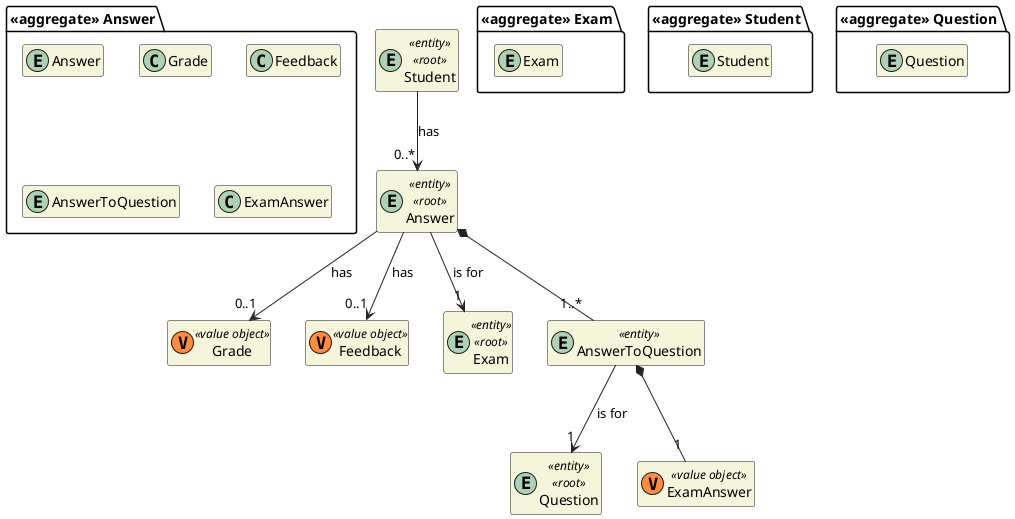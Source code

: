 @startuml DM-EXAM
'https://plantuml.com/class-diagram

skinparam classAttributeIconSize 0
hide empty attributes
hide empty methods
skinparam classBackgroundColor beige
skinparam ArrowColor #222222

package "<<aggregate>> Exam" {
  entity Exam
}

package "<<aggregate>> Student" {
  entity Student
}

entity Student <<entity>> <<root>> {
}

package "<<aggregate>> Question" {
  entity Question
}

entity Question <<entity>> <<root>> {
}

package "<<aggregate>> Answer" {
  entity Answer

  class Grade
  class Feedback

  entity AnswerToQuestion
  class ExamAnswer
}

entity Answer <<entity>> <<root>> {

}

class Grade <<(V,#FF8B40) value object>> {}
class Feedback <<(V,#FF8B40) value object>> {}
class ExamAnswer <<(V,#FF8B40) value object>> {}

entity Exam <<entity>> <<root>> {}
entity AnswerToQuestion <<entity>> {}

Student --> "0..*" Answer : has
Answer --> "1" Exam : is for
Answer --> "0..1" Grade : has
Answer --> "0..1" Feedback : has

AnswerToQuestion --> "1" Question : is for
AnswerToQuestion *-- "1" ExamAnswer

Answer *-- "1..*" AnswerToQuestion

@enduml
